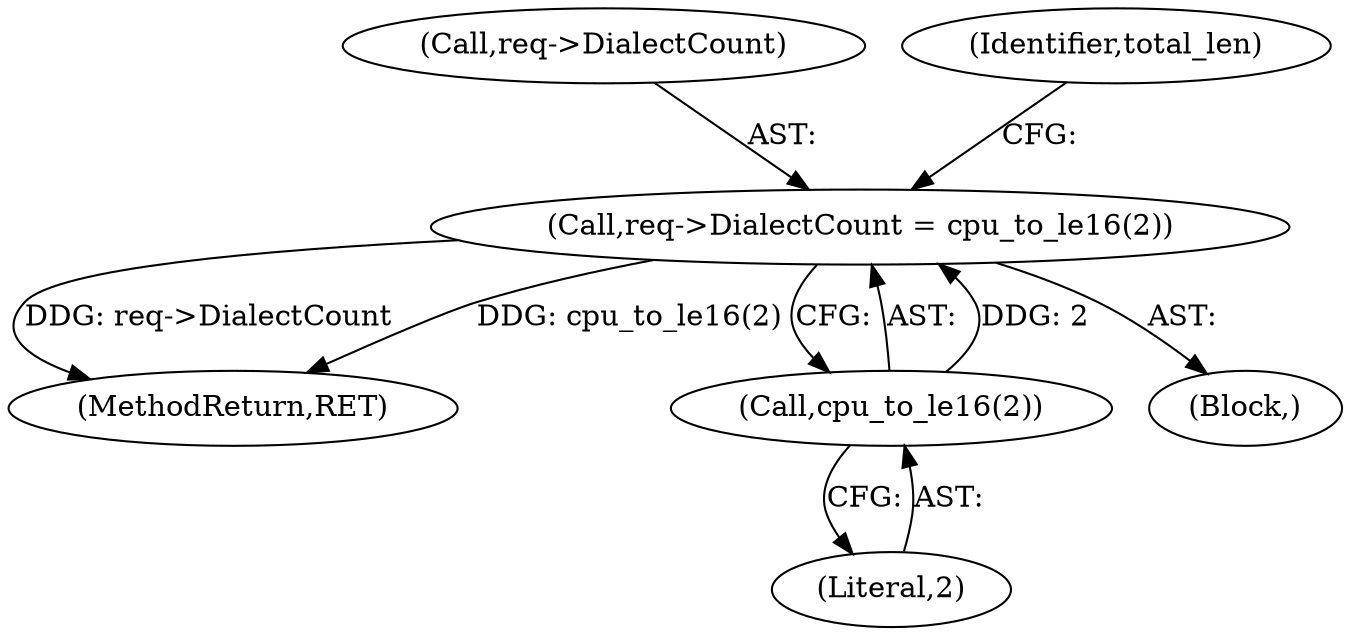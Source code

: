 digraph "0_linux_b57a55e2200ede754e4dc9cce4ba9402544b9365@pointer" {
"1000216" [label="(Call,req->DialectCount = cpu_to_le16(2))"];
"1000220" [label="(Call,cpu_to_le16(2))"];
"1000848" [label="(MethodReturn,RET)"];
"1000199" [label="(Block,)"];
"1000217" [label="(Call,req->DialectCount)"];
"1000220" [label="(Call,cpu_to_le16(2))"];
"1000221" [label="(Literal,2)"];
"1000216" [label="(Call,req->DialectCount = cpu_to_le16(2))"];
"1000223" [label="(Identifier,total_len)"];
"1000216" -> "1000199"  [label="AST: "];
"1000216" -> "1000220"  [label="CFG: "];
"1000217" -> "1000216"  [label="AST: "];
"1000220" -> "1000216"  [label="AST: "];
"1000223" -> "1000216"  [label="CFG: "];
"1000216" -> "1000848"  [label="DDG: req->DialectCount"];
"1000216" -> "1000848"  [label="DDG: cpu_to_le16(2)"];
"1000220" -> "1000216"  [label="DDG: 2"];
"1000220" -> "1000221"  [label="CFG: "];
"1000221" -> "1000220"  [label="AST: "];
}
